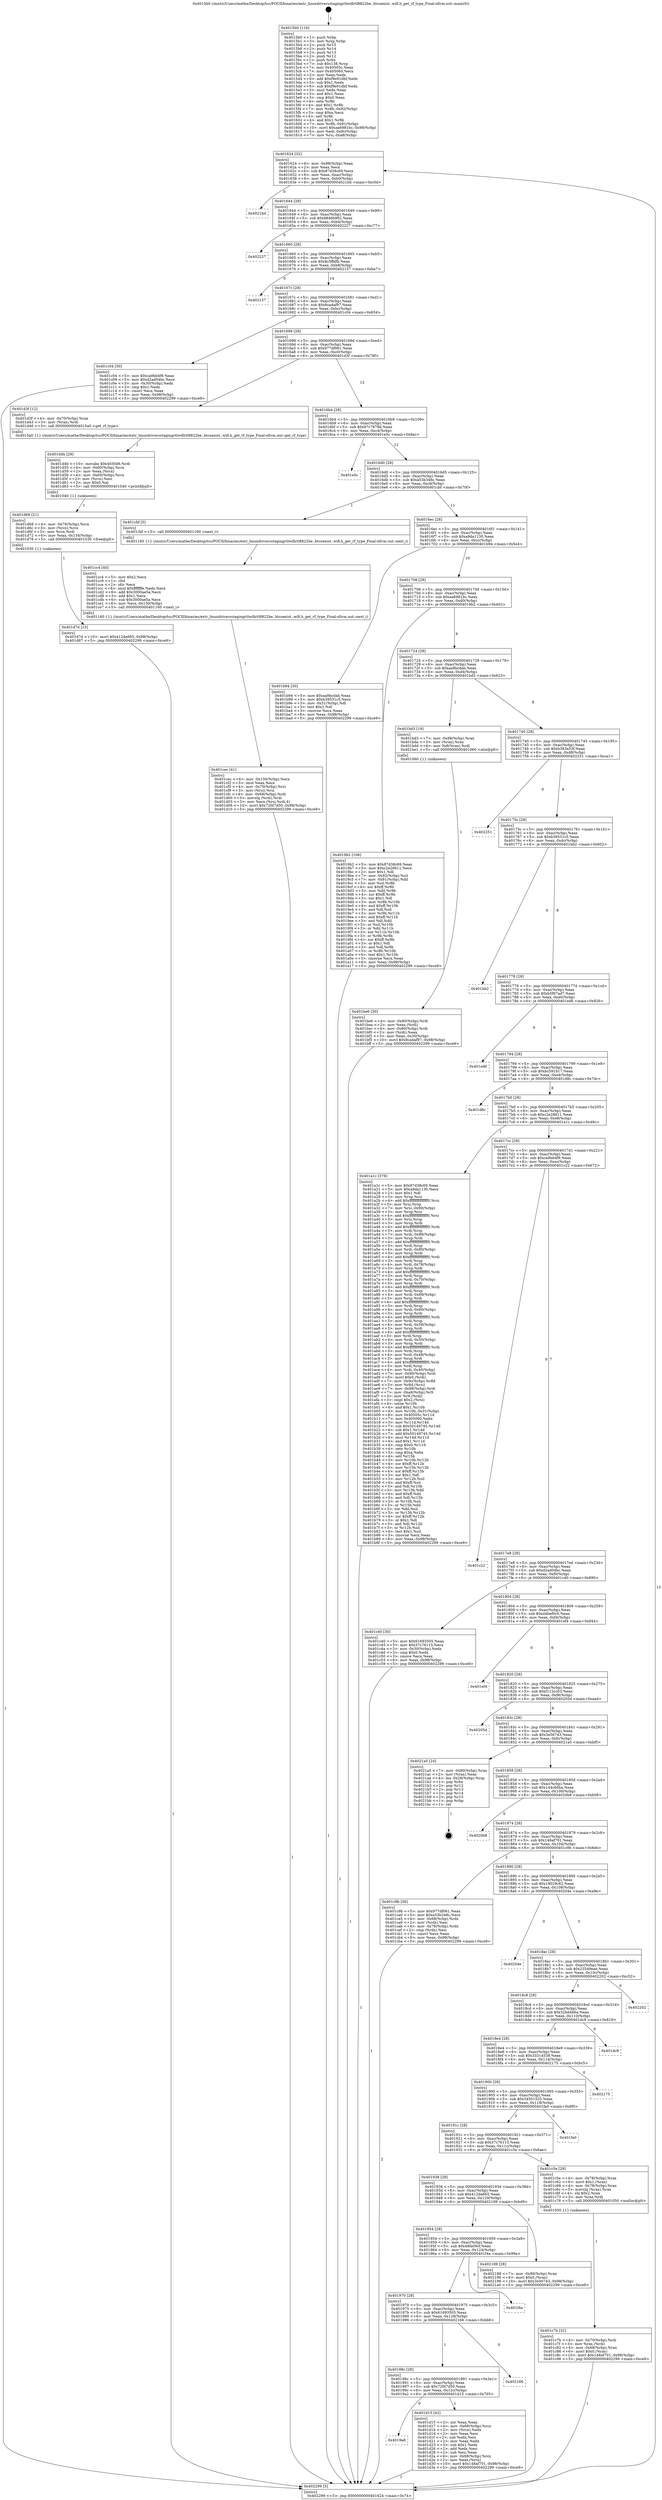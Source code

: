 digraph "0x4015b0" {
  label = "0x4015b0 (/mnt/c/Users/mathe/Desktop/tcc/POCII/binaries/extr_linuxdriversstagingrtlwifirtl8822be..btcoexist..wifi.h_get_rf_type_Final-ollvm.out::main(0))"
  labelloc = "t"
  node[shape=record]

  Entry [label="",width=0.3,height=0.3,shape=circle,fillcolor=black,style=filled]
  "0x401624" [label="{
     0x401624 [32]\l
     | [instrs]\l
     &nbsp;&nbsp;0x401624 \<+6\>: mov -0x98(%rbp),%eax\l
     &nbsp;&nbsp;0x40162a \<+2\>: mov %eax,%ecx\l
     &nbsp;&nbsp;0x40162c \<+6\>: sub $0x87d38c69,%ecx\l
     &nbsp;&nbsp;0x401632 \<+6\>: mov %eax,-0xac(%rbp)\l
     &nbsp;&nbsp;0x401638 \<+6\>: mov %ecx,-0xb0(%rbp)\l
     &nbsp;&nbsp;0x40163e \<+6\>: je 00000000004021bd \<main+0xc0d\>\l
  }"]
  "0x4021bd" [label="{
     0x4021bd\l
  }", style=dashed]
  "0x401644" [label="{
     0x401644 [28]\l
     | [instrs]\l
     &nbsp;&nbsp;0x401644 \<+5\>: jmp 0000000000401649 \<main+0x99\>\l
     &nbsp;&nbsp;0x401649 \<+6\>: mov -0xac(%rbp),%eax\l
     &nbsp;&nbsp;0x40164f \<+5\>: sub $0x8846b992,%eax\l
     &nbsp;&nbsp;0x401654 \<+6\>: mov %eax,-0xb4(%rbp)\l
     &nbsp;&nbsp;0x40165a \<+6\>: je 0000000000402227 \<main+0xc77\>\l
  }"]
  Exit [label="",width=0.3,height=0.3,shape=circle,fillcolor=black,style=filled,peripheries=2]
  "0x402227" [label="{
     0x402227\l
  }", style=dashed]
  "0x401660" [label="{
     0x401660 [28]\l
     | [instrs]\l
     &nbsp;&nbsp;0x401660 \<+5\>: jmp 0000000000401665 \<main+0xb5\>\l
     &nbsp;&nbsp;0x401665 \<+6\>: mov -0xac(%rbp),%eax\l
     &nbsp;&nbsp;0x40166b \<+5\>: sub $0x8c5ffdfb,%eax\l
     &nbsp;&nbsp;0x401670 \<+6\>: mov %eax,-0xb8(%rbp)\l
     &nbsp;&nbsp;0x401676 \<+6\>: je 0000000000402157 \<main+0xba7\>\l
  }"]
  "0x401d7d" [label="{
     0x401d7d [15]\l
     | [instrs]\l
     &nbsp;&nbsp;0x401d7d \<+10\>: movl $0x412da665,-0x98(%rbp)\l
     &nbsp;&nbsp;0x401d87 \<+5\>: jmp 0000000000402299 \<main+0xce9\>\l
  }"]
  "0x402157" [label="{
     0x402157\l
  }", style=dashed]
  "0x40167c" [label="{
     0x40167c [28]\l
     | [instrs]\l
     &nbsp;&nbsp;0x40167c \<+5\>: jmp 0000000000401681 \<main+0xd1\>\l
     &nbsp;&nbsp;0x401681 \<+6\>: mov -0xac(%rbp),%eax\l
     &nbsp;&nbsp;0x401687 \<+5\>: sub $0x8ca4af97,%eax\l
     &nbsp;&nbsp;0x40168c \<+6\>: mov %eax,-0xbc(%rbp)\l
     &nbsp;&nbsp;0x401692 \<+6\>: je 0000000000401c04 \<main+0x654\>\l
  }"]
  "0x401d68" [label="{
     0x401d68 [21]\l
     | [instrs]\l
     &nbsp;&nbsp;0x401d68 \<+4\>: mov -0x70(%rbp),%rcx\l
     &nbsp;&nbsp;0x401d6c \<+3\>: mov (%rcx),%rcx\l
     &nbsp;&nbsp;0x401d6f \<+3\>: mov %rcx,%rdi\l
     &nbsp;&nbsp;0x401d72 \<+6\>: mov %eax,-0x134(%rbp)\l
     &nbsp;&nbsp;0x401d78 \<+5\>: call 0000000000401030 \<free@plt\>\l
     | [calls]\l
     &nbsp;&nbsp;0x401030 \{1\} (unknown)\l
  }"]
  "0x401c04" [label="{
     0x401c04 [30]\l
     | [instrs]\l
     &nbsp;&nbsp;0x401c04 \<+5\>: mov $0xca9bb4f9,%eax\l
     &nbsp;&nbsp;0x401c09 \<+5\>: mov $0xd2ad04bc,%ecx\l
     &nbsp;&nbsp;0x401c0e \<+3\>: mov -0x30(%rbp),%edx\l
     &nbsp;&nbsp;0x401c11 \<+3\>: cmp $0x1,%edx\l
     &nbsp;&nbsp;0x401c14 \<+3\>: cmovl %ecx,%eax\l
     &nbsp;&nbsp;0x401c17 \<+6\>: mov %eax,-0x98(%rbp)\l
     &nbsp;&nbsp;0x401c1d \<+5\>: jmp 0000000000402299 \<main+0xce9\>\l
  }"]
  "0x401698" [label="{
     0x401698 [28]\l
     | [instrs]\l
     &nbsp;&nbsp;0x401698 \<+5\>: jmp 000000000040169d \<main+0xed\>\l
     &nbsp;&nbsp;0x40169d \<+6\>: mov -0xac(%rbp),%eax\l
     &nbsp;&nbsp;0x4016a3 \<+5\>: sub $0x977df061,%eax\l
     &nbsp;&nbsp;0x4016a8 \<+6\>: mov %eax,-0xc0(%rbp)\l
     &nbsp;&nbsp;0x4016ae \<+6\>: je 0000000000401d3f \<main+0x78f\>\l
  }"]
  "0x401d4b" [label="{
     0x401d4b [29]\l
     | [instrs]\l
     &nbsp;&nbsp;0x401d4b \<+10\>: movabs $0x4030d6,%rdi\l
     &nbsp;&nbsp;0x401d55 \<+4\>: mov -0x60(%rbp),%rcx\l
     &nbsp;&nbsp;0x401d59 \<+2\>: mov %eax,(%rcx)\l
     &nbsp;&nbsp;0x401d5b \<+4\>: mov -0x60(%rbp),%rcx\l
     &nbsp;&nbsp;0x401d5f \<+2\>: mov (%rcx),%esi\l
     &nbsp;&nbsp;0x401d61 \<+2\>: mov $0x0,%al\l
     &nbsp;&nbsp;0x401d63 \<+5\>: call 0000000000401040 \<printf@plt\>\l
     | [calls]\l
     &nbsp;&nbsp;0x401040 \{1\} (unknown)\l
  }"]
  "0x401d3f" [label="{
     0x401d3f [12]\l
     | [instrs]\l
     &nbsp;&nbsp;0x401d3f \<+4\>: mov -0x70(%rbp),%rax\l
     &nbsp;&nbsp;0x401d43 \<+3\>: mov (%rax),%rdi\l
     &nbsp;&nbsp;0x401d46 \<+5\>: call 00000000004015a0 \<get_rf_type\>\l
     | [calls]\l
     &nbsp;&nbsp;0x4015a0 \{1\} (/mnt/c/Users/mathe/Desktop/tcc/POCII/binaries/extr_linuxdriversstagingrtlwifirtl8822be..btcoexist..wifi.h_get_rf_type_Final-ollvm.out::get_rf_type)\l
  }"]
  "0x4016b4" [label="{
     0x4016b4 [28]\l
     | [instrs]\l
     &nbsp;&nbsp;0x4016b4 \<+5\>: jmp 00000000004016b9 \<main+0x109\>\l
     &nbsp;&nbsp;0x4016b9 \<+6\>: mov -0xac(%rbp),%eax\l
     &nbsp;&nbsp;0x4016bf \<+5\>: sub $0x97c7879d,%eax\l
     &nbsp;&nbsp;0x4016c4 \<+6\>: mov %eax,-0xc4(%rbp)\l
     &nbsp;&nbsp;0x4016ca \<+6\>: je 0000000000401e5c \<main+0x8ac\>\l
  }"]
  "0x4019a8" [label="{
     0x4019a8\l
  }", style=dashed]
  "0x401e5c" [label="{
     0x401e5c\l
  }", style=dashed]
  "0x4016d0" [label="{
     0x4016d0 [28]\l
     | [instrs]\l
     &nbsp;&nbsp;0x4016d0 \<+5\>: jmp 00000000004016d5 \<main+0x125\>\l
     &nbsp;&nbsp;0x4016d5 \<+6\>: mov -0xac(%rbp),%eax\l
     &nbsp;&nbsp;0x4016db \<+5\>: sub $0xa53b348c,%eax\l
     &nbsp;&nbsp;0x4016e0 \<+6\>: mov %eax,-0xc8(%rbp)\l
     &nbsp;&nbsp;0x4016e6 \<+6\>: je 0000000000401cbf \<main+0x70f\>\l
  }"]
  "0x401d15" [label="{
     0x401d15 [42]\l
     | [instrs]\l
     &nbsp;&nbsp;0x401d15 \<+2\>: xor %eax,%eax\l
     &nbsp;&nbsp;0x401d17 \<+4\>: mov -0x68(%rbp),%rcx\l
     &nbsp;&nbsp;0x401d1b \<+2\>: mov (%rcx),%edx\l
     &nbsp;&nbsp;0x401d1d \<+2\>: mov %eax,%esi\l
     &nbsp;&nbsp;0x401d1f \<+2\>: sub %edx,%esi\l
     &nbsp;&nbsp;0x401d21 \<+2\>: mov %eax,%edx\l
     &nbsp;&nbsp;0x401d23 \<+3\>: sub $0x1,%edx\l
     &nbsp;&nbsp;0x401d26 \<+2\>: add %edx,%esi\l
     &nbsp;&nbsp;0x401d28 \<+2\>: sub %esi,%eax\l
     &nbsp;&nbsp;0x401d2a \<+4\>: mov -0x68(%rbp),%rcx\l
     &nbsp;&nbsp;0x401d2e \<+2\>: mov %eax,(%rcx)\l
     &nbsp;&nbsp;0x401d30 \<+10\>: movl $0x148af701,-0x98(%rbp)\l
     &nbsp;&nbsp;0x401d3a \<+5\>: jmp 0000000000402299 \<main+0xce9\>\l
  }"]
  "0x401cbf" [label="{
     0x401cbf [5]\l
     | [instrs]\l
     &nbsp;&nbsp;0x401cbf \<+5\>: call 0000000000401160 \<next_i\>\l
     | [calls]\l
     &nbsp;&nbsp;0x401160 \{1\} (/mnt/c/Users/mathe/Desktop/tcc/POCII/binaries/extr_linuxdriversstagingrtlwifirtl8822be..btcoexist..wifi.h_get_rf_type_Final-ollvm.out::next_i)\l
  }"]
  "0x4016ec" [label="{
     0x4016ec [28]\l
     | [instrs]\l
     &nbsp;&nbsp;0x4016ec \<+5\>: jmp 00000000004016f1 \<main+0x141\>\l
     &nbsp;&nbsp;0x4016f1 \<+6\>: mov -0xac(%rbp),%eax\l
     &nbsp;&nbsp;0x4016f7 \<+5\>: sub $0xa9da1130,%eax\l
     &nbsp;&nbsp;0x4016fc \<+6\>: mov %eax,-0xcc(%rbp)\l
     &nbsp;&nbsp;0x401702 \<+6\>: je 0000000000401b94 \<main+0x5e4\>\l
  }"]
  "0x40198c" [label="{
     0x40198c [28]\l
     | [instrs]\l
     &nbsp;&nbsp;0x40198c \<+5\>: jmp 0000000000401991 \<main+0x3e1\>\l
     &nbsp;&nbsp;0x401991 \<+6\>: mov -0xac(%rbp),%eax\l
     &nbsp;&nbsp;0x401997 \<+5\>: sub $0x72fd7d50,%eax\l
     &nbsp;&nbsp;0x40199c \<+6\>: mov %eax,-0x12c(%rbp)\l
     &nbsp;&nbsp;0x4019a2 \<+6\>: je 0000000000401d15 \<main+0x765\>\l
  }"]
  "0x401b94" [label="{
     0x401b94 [30]\l
     | [instrs]\l
     &nbsp;&nbsp;0x401b94 \<+5\>: mov $0xaa9bcdab,%eax\l
     &nbsp;&nbsp;0x401b99 \<+5\>: mov $0xb39531c5,%ecx\l
     &nbsp;&nbsp;0x401b9e \<+3\>: mov -0x31(%rbp),%dl\l
     &nbsp;&nbsp;0x401ba1 \<+3\>: test $0x1,%dl\l
     &nbsp;&nbsp;0x401ba4 \<+3\>: cmovne %ecx,%eax\l
     &nbsp;&nbsp;0x401ba7 \<+6\>: mov %eax,-0x98(%rbp)\l
     &nbsp;&nbsp;0x401bad \<+5\>: jmp 0000000000402299 \<main+0xce9\>\l
  }"]
  "0x401708" [label="{
     0x401708 [28]\l
     | [instrs]\l
     &nbsp;&nbsp;0x401708 \<+5\>: jmp 000000000040170d \<main+0x15d\>\l
     &nbsp;&nbsp;0x40170d \<+6\>: mov -0xac(%rbp),%eax\l
     &nbsp;&nbsp;0x401713 \<+5\>: sub $0xaa6981bc,%eax\l
     &nbsp;&nbsp;0x401718 \<+6\>: mov %eax,-0xd0(%rbp)\l
     &nbsp;&nbsp;0x40171e \<+6\>: je 00000000004019b2 \<main+0x402\>\l
  }"]
  "0x402166" [label="{
     0x402166\l
  }", style=dashed]
  "0x4019b2" [label="{
     0x4019b2 [106]\l
     | [instrs]\l
     &nbsp;&nbsp;0x4019b2 \<+5\>: mov $0x87d38c69,%eax\l
     &nbsp;&nbsp;0x4019b7 \<+5\>: mov $0xc2e28611,%ecx\l
     &nbsp;&nbsp;0x4019bc \<+2\>: mov $0x1,%dl\l
     &nbsp;&nbsp;0x4019be \<+7\>: mov -0x92(%rbp),%sil\l
     &nbsp;&nbsp;0x4019c5 \<+7\>: mov -0x91(%rbp),%dil\l
     &nbsp;&nbsp;0x4019cc \<+3\>: mov %sil,%r8b\l
     &nbsp;&nbsp;0x4019cf \<+4\>: xor $0xff,%r8b\l
     &nbsp;&nbsp;0x4019d3 \<+3\>: mov %dil,%r9b\l
     &nbsp;&nbsp;0x4019d6 \<+4\>: xor $0xff,%r9b\l
     &nbsp;&nbsp;0x4019da \<+3\>: xor $0x1,%dl\l
     &nbsp;&nbsp;0x4019dd \<+3\>: mov %r8b,%r10b\l
     &nbsp;&nbsp;0x4019e0 \<+4\>: and $0xff,%r10b\l
     &nbsp;&nbsp;0x4019e4 \<+3\>: and %dl,%sil\l
     &nbsp;&nbsp;0x4019e7 \<+3\>: mov %r9b,%r11b\l
     &nbsp;&nbsp;0x4019ea \<+4\>: and $0xff,%r11b\l
     &nbsp;&nbsp;0x4019ee \<+3\>: and %dl,%dil\l
     &nbsp;&nbsp;0x4019f1 \<+3\>: or %sil,%r10b\l
     &nbsp;&nbsp;0x4019f4 \<+3\>: or %dil,%r11b\l
     &nbsp;&nbsp;0x4019f7 \<+3\>: xor %r11b,%r10b\l
     &nbsp;&nbsp;0x4019fa \<+3\>: or %r9b,%r8b\l
     &nbsp;&nbsp;0x4019fd \<+4\>: xor $0xff,%r8b\l
     &nbsp;&nbsp;0x401a01 \<+3\>: or $0x1,%dl\l
     &nbsp;&nbsp;0x401a04 \<+3\>: and %dl,%r8b\l
     &nbsp;&nbsp;0x401a07 \<+3\>: or %r8b,%r10b\l
     &nbsp;&nbsp;0x401a0a \<+4\>: test $0x1,%r10b\l
     &nbsp;&nbsp;0x401a0e \<+3\>: cmovne %ecx,%eax\l
     &nbsp;&nbsp;0x401a11 \<+6\>: mov %eax,-0x98(%rbp)\l
     &nbsp;&nbsp;0x401a17 \<+5\>: jmp 0000000000402299 \<main+0xce9\>\l
  }"]
  "0x401724" [label="{
     0x401724 [28]\l
     | [instrs]\l
     &nbsp;&nbsp;0x401724 \<+5\>: jmp 0000000000401729 \<main+0x179\>\l
     &nbsp;&nbsp;0x401729 \<+6\>: mov -0xac(%rbp),%eax\l
     &nbsp;&nbsp;0x40172f \<+5\>: sub $0xaa9bcdab,%eax\l
     &nbsp;&nbsp;0x401734 \<+6\>: mov %eax,-0xd4(%rbp)\l
     &nbsp;&nbsp;0x40173a \<+6\>: je 0000000000401bd3 \<main+0x623\>\l
  }"]
  "0x402299" [label="{
     0x402299 [5]\l
     | [instrs]\l
     &nbsp;&nbsp;0x402299 \<+5\>: jmp 0000000000401624 \<main+0x74\>\l
  }"]
  "0x4015b0" [label="{
     0x4015b0 [116]\l
     | [instrs]\l
     &nbsp;&nbsp;0x4015b0 \<+1\>: push %rbp\l
     &nbsp;&nbsp;0x4015b1 \<+3\>: mov %rsp,%rbp\l
     &nbsp;&nbsp;0x4015b4 \<+2\>: push %r15\l
     &nbsp;&nbsp;0x4015b6 \<+2\>: push %r14\l
     &nbsp;&nbsp;0x4015b8 \<+2\>: push %r13\l
     &nbsp;&nbsp;0x4015ba \<+2\>: push %r12\l
     &nbsp;&nbsp;0x4015bc \<+1\>: push %rbx\l
     &nbsp;&nbsp;0x4015bd \<+7\>: sub $0x138,%rsp\l
     &nbsp;&nbsp;0x4015c4 \<+7\>: mov 0x40505c,%eax\l
     &nbsp;&nbsp;0x4015cb \<+7\>: mov 0x405060,%ecx\l
     &nbsp;&nbsp;0x4015d2 \<+2\>: mov %eax,%edx\l
     &nbsp;&nbsp;0x4015d4 \<+6\>: add $0xf9e91dbf,%edx\l
     &nbsp;&nbsp;0x4015da \<+3\>: sub $0x1,%edx\l
     &nbsp;&nbsp;0x4015dd \<+6\>: sub $0xf9e91dbf,%edx\l
     &nbsp;&nbsp;0x4015e3 \<+3\>: imul %edx,%eax\l
     &nbsp;&nbsp;0x4015e6 \<+3\>: and $0x1,%eax\l
     &nbsp;&nbsp;0x4015e9 \<+3\>: cmp $0x0,%eax\l
     &nbsp;&nbsp;0x4015ec \<+4\>: sete %r8b\l
     &nbsp;&nbsp;0x4015f0 \<+4\>: and $0x1,%r8b\l
     &nbsp;&nbsp;0x4015f4 \<+7\>: mov %r8b,-0x92(%rbp)\l
     &nbsp;&nbsp;0x4015fb \<+3\>: cmp $0xa,%ecx\l
     &nbsp;&nbsp;0x4015fe \<+4\>: setl %r8b\l
     &nbsp;&nbsp;0x401602 \<+4\>: and $0x1,%r8b\l
     &nbsp;&nbsp;0x401606 \<+7\>: mov %r8b,-0x91(%rbp)\l
     &nbsp;&nbsp;0x40160d \<+10\>: movl $0xaa6981bc,-0x98(%rbp)\l
     &nbsp;&nbsp;0x401617 \<+6\>: mov %edi,-0x9c(%rbp)\l
     &nbsp;&nbsp;0x40161d \<+7\>: mov %rsi,-0xa8(%rbp)\l
  }"]
  "0x401970" [label="{
     0x401970 [28]\l
     | [instrs]\l
     &nbsp;&nbsp;0x401970 \<+5\>: jmp 0000000000401975 \<main+0x3c5\>\l
     &nbsp;&nbsp;0x401975 \<+6\>: mov -0xac(%rbp),%eax\l
     &nbsp;&nbsp;0x40197b \<+5\>: sub $0x61693505,%eax\l
     &nbsp;&nbsp;0x401980 \<+6\>: mov %eax,-0x128(%rbp)\l
     &nbsp;&nbsp;0x401986 \<+6\>: je 0000000000402166 \<main+0xbb6\>\l
  }"]
  "0x401bd3" [label="{
     0x401bd3 [19]\l
     | [instrs]\l
     &nbsp;&nbsp;0x401bd3 \<+7\>: mov -0x88(%rbp),%rax\l
     &nbsp;&nbsp;0x401bda \<+3\>: mov (%rax),%rax\l
     &nbsp;&nbsp;0x401bdd \<+4\>: mov 0x8(%rax),%rdi\l
     &nbsp;&nbsp;0x401be1 \<+5\>: call 0000000000401060 \<atoi@plt\>\l
     | [calls]\l
     &nbsp;&nbsp;0x401060 \{1\} (unknown)\l
  }"]
  "0x401740" [label="{
     0x401740 [28]\l
     | [instrs]\l
     &nbsp;&nbsp;0x401740 \<+5\>: jmp 0000000000401745 \<main+0x195\>\l
     &nbsp;&nbsp;0x401745 \<+6\>: mov -0xac(%rbp),%eax\l
     &nbsp;&nbsp;0x40174b \<+5\>: sub $0xb383a53f,%eax\l
     &nbsp;&nbsp;0x401750 \<+6\>: mov %eax,-0xd8(%rbp)\l
     &nbsp;&nbsp;0x401756 \<+6\>: je 0000000000402251 \<main+0xca1\>\l
  }"]
  "0x401f4a" [label="{
     0x401f4a\l
  }", style=dashed]
  "0x402251" [label="{
     0x402251\l
  }", style=dashed]
  "0x40175c" [label="{
     0x40175c [28]\l
     | [instrs]\l
     &nbsp;&nbsp;0x40175c \<+5\>: jmp 0000000000401761 \<main+0x1b1\>\l
     &nbsp;&nbsp;0x401761 \<+6\>: mov -0xac(%rbp),%eax\l
     &nbsp;&nbsp;0x401767 \<+5\>: sub $0xb39531c5,%eax\l
     &nbsp;&nbsp;0x40176c \<+6\>: mov %eax,-0xdc(%rbp)\l
     &nbsp;&nbsp;0x401772 \<+6\>: je 0000000000401bb2 \<main+0x602\>\l
  }"]
  "0x401954" [label="{
     0x401954 [28]\l
     | [instrs]\l
     &nbsp;&nbsp;0x401954 \<+5\>: jmp 0000000000401959 \<main+0x3a9\>\l
     &nbsp;&nbsp;0x401959 \<+6\>: mov -0xac(%rbp),%eax\l
     &nbsp;&nbsp;0x40195f \<+5\>: sub $0x48fa09cf,%eax\l
     &nbsp;&nbsp;0x401964 \<+6\>: mov %eax,-0x124(%rbp)\l
     &nbsp;&nbsp;0x40196a \<+6\>: je 0000000000401f4a \<main+0x99a\>\l
  }"]
  "0x401bb2" [label="{
     0x401bb2\l
  }", style=dashed]
  "0x401778" [label="{
     0x401778 [28]\l
     | [instrs]\l
     &nbsp;&nbsp;0x401778 \<+5\>: jmp 000000000040177d \<main+0x1cd\>\l
     &nbsp;&nbsp;0x40177d \<+6\>: mov -0xac(%rbp),%eax\l
     &nbsp;&nbsp;0x401783 \<+5\>: sub $0xb5f67ad7,%eax\l
     &nbsp;&nbsp;0x401788 \<+6\>: mov %eax,-0xe0(%rbp)\l
     &nbsp;&nbsp;0x40178e \<+6\>: je 0000000000401ed6 \<main+0x926\>\l
  }"]
  "0x402189" [label="{
     0x402189 [28]\l
     | [instrs]\l
     &nbsp;&nbsp;0x402189 \<+7\>: mov -0x90(%rbp),%rax\l
     &nbsp;&nbsp;0x402190 \<+6\>: movl $0x0,(%rax)\l
     &nbsp;&nbsp;0x402196 \<+10\>: movl $0x3e56743,-0x98(%rbp)\l
     &nbsp;&nbsp;0x4021a0 \<+5\>: jmp 0000000000402299 \<main+0xce9\>\l
  }"]
  "0x401ed6" [label="{
     0x401ed6\l
  }", style=dashed]
  "0x401794" [label="{
     0x401794 [28]\l
     | [instrs]\l
     &nbsp;&nbsp;0x401794 \<+5\>: jmp 0000000000401799 \<main+0x1e9\>\l
     &nbsp;&nbsp;0x401799 \<+6\>: mov -0xac(%rbp),%eax\l
     &nbsp;&nbsp;0x40179f \<+5\>: sub $0xbc591b17,%eax\l
     &nbsp;&nbsp;0x4017a4 \<+6\>: mov %eax,-0xe4(%rbp)\l
     &nbsp;&nbsp;0x4017aa \<+6\>: je 0000000000401d8c \<main+0x7dc\>\l
  }"]
  "0x401cec" [label="{
     0x401cec [41]\l
     | [instrs]\l
     &nbsp;&nbsp;0x401cec \<+6\>: mov -0x130(%rbp),%ecx\l
     &nbsp;&nbsp;0x401cf2 \<+3\>: imul %eax,%ecx\l
     &nbsp;&nbsp;0x401cf5 \<+4\>: mov -0x70(%rbp),%rsi\l
     &nbsp;&nbsp;0x401cf9 \<+3\>: mov (%rsi),%rsi\l
     &nbsp;&nbsp;0x401cfc \<+4\>: mov -0x68(%rbp),%rdi\l
     &nbsp;&nbsp;0x401d00 \<+3\>: movslq (%rdi),%rdi\l
     &nbsp;&nbsp;0x401d03 \<+3\>: mov %ecx,(%rsi,%rdi,4)\l
     &nbsp;&nbsp;0x401d06 \<+10\>: movl $0x72fd7d50,-0x98(%rbp)\l
     &nbsp;&nbsp;0x401d10 \<+5\>: jmp 0000000000402299 \<main+0xce9\>\l
  }"]
  "0x401d8c" [label="{
     0x401d8c\l
  }", style=dashed]
  "0x4017b0" [label="{
     0x4017b0 [28]\l
     | [instrs]\l
     &nbsp;&nbsp;0x4017b0 \<+5\>: jmp 00000000004017b5 \<main+0x205\>\l
     &nbsp;&nbsp;0x4017b5 \<+6\>: mov -0xac(%rbp),%eax\l
     &nbsp;&nbsp;0x4017bb \<+5\>: sub $0xc2e28611,%eax\l
     &nbsp;&nbsp;0x4017c0 \<+6\>: mov %eax,-0xe8(%rbp)\l
     &nbsp;&nbsp;0x4017c6 \<+6\>: je 0000000000401a1c \<main+0x46c\>\l
  }"]
  "0x401cc4" [label="{
     0x401cc4 [40]\l
     | [instrs]\l
     &nbsp;&nbsp;0x401cc4 \<+5\>: mov $0x2,%ecx\l
     &nbsp;&nbsp;0x401cc9 \<+1\>: cltd\l
     &nbsp;&nbsp;0x401cca \<+2\>: idiv %ecx\l
     &nbsp;&nbsp;0x401ccc \<+6\>: imul $0xfffffffe,%edx,%ecx\l
     &nbsp;&nbsp;0x401cd2 \<+6\>: add $0x3000ae5a,%ecx\l
     &nbsp;&nbsp;0x401cd8 \<+3\>: add $0x1,%ecx\l
     &nbsp;&nbsp;0x401cdb \<+6\>: sub $0x3000ae5a,%ecx\l
     &nbsp;&nbsp;0x401ce1 \<+6\>: mov %ecx,-0x130(%rbp)\l
     &nbsp;&nbsp;0x401ce7 \<+5\>: call 0000000000401160 \<next_i\>\l
     | [calls]\l
     &nbsp;&nbsp;0x401160 \{1\} (/mnt/c/Users/mathe/Desktop/tcc/POCII/binaries/extr_linuxdriversstagingrtlwifirtl8822be..btcoexist..wifi.h_get_rf_type_Final-ollvm.out::next_i)\l
  }"]
  "0x401a1c" [label="{
     0x401a1c [376]\l
     | [instrs]\l
     &nbsp;&nbsp;0x401a1c \<+5\>: mov $0x87d38c69,%eax\l
     &nbsp;&nbsp;0x401a21 \<+5\>: mov $0xa9da1130,%ecx\l
     &nbsp;&nbsp;0x401a26 \<+2\>: mov $0x1,%dl\l
     &nbsp;&nbsp;0x401a28 \<+3\>: mov %rsp,%rsi\l
     &nbsp;&nbsp;0x401a2b \<+4\>: add $0xfffffffffffffff0,%rsi\l
     &nbsp;&nbsp;0x401a2f \<+3\>: mov %rsi,%rsp\l
     &nbsp;&nbsp;0x401a32 \<+7\>: mov %rsi,-0x90(%rbp)\l
     &nbsp;&nbsp;0x401a39 \<+3\>: mov %rsp,%rsi\l
     &nbsp;&nbsp;0x401a3c \<+4\>: add $0xfffffffffffffff0,%rsi\l
     &nbsp;&nbsp;0x401a40 \<+3\>: mov %rsi,%rsp\l
     &nbsp;&nbsp;0x401a43 \<+3\>: mov %rsp,%rdi\l
     &nbsp;&nbsp;0x401a46 \<+4\>: add $0xfffffffffffffff0,%rdi\l
     &nbsp;&nbsp;0x401a4a \<+3\>: mov %rdi,%rsp\l
     &nbsp;&nbsp;0x401a4d \<+7\>: mov %rdi,-0x88(%rbp)\l
     &nbsp;&nbsp;0x401a54 \<+3\>: mov %rsp,%rdi\l
     &nbsp;&nbsp;0x401a57 \<+4\>: add $0xfffffffffffffff0,%rdi\l
     &nbsp;&nbsp;0x401a5b \<+3\>: mov %rdi,%rsp\l
     &nbsp;&nbsp;0x401a5e \<+4\>: mov %rdi,-0x80(%rbp)\l
     &nbsp;&nbsp;0x401a62 \<+3\>: mov %rsp,%rdi\l
     &nbsp;&nbsp;0x401a65 \<+4\>: add $0xfffffffffffffff0,%rdi\l
     &nbsp;&nbsp;0x401a69 \<+3\>: mov %rdi,%rsp\l
     &nbsp;&nbsp;0x401a6c \<+4\>: mov %rdi,-0x78(%rbp)\l
     &nbsp;&nbsp;0x401a70 \<+3\>: mov %rsp,%rdi\l
     &nbsp;&nbsp;0x401a73 \<+4\>: add $0xfffffffffffffff0,%rdi\l
     &nbsp;&nbsp;0x401a77 \<+3\>: mov %rdi,%rsp\l
     &nbsp;&nbsp;0x401a7a \<+4\>: mov %rdi,-0x70(%rbp)\l
     &nbsp;&nbsp;0x401a7e \<+3\>: mov %rsp,%rdi\l
     &nbsp;&nbsp;0x401a81 \<+4\>: add $0xfffffffffffffff0,%rdi\l
     &nbsp;&nbsp;0x401a85 \<+3\>: mov %rdi,%rsp\l
     &nbsp;&nbsp;0x401a88 \<+4\>: mov %rdi,-0x68(%rbp)\l
     &nbsp;&nbsp;0x401a8c \<+3\>: mov %rsp,%rdi\l
     &nbsp;&nbsp;0x401a8f \<+4\>: add $0xfffffffffffffff0,%rdi\l
     &nbsp;&nbsp;0x401a93 \<+3\>: mov %rdi,%rsp\l
     &nbsp;&nbsp;0x401a96 \<+4\>: mov %rdi,-0x60(%rbp)\l
     &nbsp;&nbsp;0x401a9a \<+3\>: mov %rsp,%rdi\l
     &nbsp;&nbsp;0x401a9d \<+4\>: add $0xfffffffffffffff0,%rdi\l
     &nbsp;&nbsp;0x401aa1 \<+3\>: mov %rdi,%rsp\l
     &nbsp;&nbsp;0x401aa4 \<+4\>: mov %rdi,-0x58(%rbp)\l
     &nbsp;&nbsp;0x401aa8 \<+3\>: mov %rsp,%rdi\l
     &nbsp;&nbsp;0x401aab \<+4\>: add $0xfffffffffffffff0,%rdi\l
     &nbsp;&nbsp;0x401aaf \<+3\>: mov %rdi,%rsp\l
     &nbsp;&nbsp;0x401ab2 \<+4\>: mov %rdi,-0x50(%rbp)\l
     &nbsp;&nbsp;0x401ab6 \<+3\>: mov %rsp,%rdi\l
     &nbsp;&nbsp;0x401ab9 \<+4\>: add $0xfffffffffffffff0,%rdi\l
     &nbsp;&nbsp;0x401abd \<+3\>: mov %rdi,%rsp\l
     &nbsp;&nbsp;0x401ac0 \<+4\>: mov %rdi,-0x48(%rbp)\l
     &nbsp;&nbsp;0x401ac4 \<+3\>: mov %rsp,%rdi\l
     &nbsp;&nbsp;0x401ac7 \<+4\>: add $0xfffffffffffffff0,%rdi\l
     &nbsp;&nbsp;0x401acb \<+3\>: mov %rdi,%rsp\l
     &nbsp;&nbsp;0x401ace \<+4\>: mov %rdi,-0x40(%rbp)\l
     &nbsp;&nbsp;0x401ad2 \<+7\>: mov -0x90(%rbp),%rdi\l
     &nbsp;&nbsp;0x401ad9 \<+6\>: movl $0x0,(%rdi)\l
     &nbsp;&nbsp;0x401adf \<+7\>: mov -0x9c(%rbp),%r8d\l
     &nbsp;&nbsp;0x401ae6 \<+3\>: mov %r8d,(%rsi)\l
     &nbsp;&nbsp;0x401ae9 \<+7\>: mov -0x88(%rbp),%rdi\l
     &nbsp;&nbsp;0x401af0 \<+7\>: mov -0xa8(%rbp),%r9\l
     &nbsp;&nbsp;0x401af7 \<+3\>: mov %r9,(%rdi)\l
     &nbsp;&nbsp;0x401afa \<+3\>: cmpl $0x2,(%rsi)\l
     &nbsp;&nbsp;0x401afd \<+4\>: setne %r10b\l
     &nbsp;&nbsp;0x401b01 \<+4\>: and $0x1,%r10b\l
     &nbsp;&nbsp;0x401b05 \<+4\>: mov %r10b,-0x31(%rbp)\l
     &nbsp;&nbsp;0x401b09 \<+8\>: mov 0x40505c,%r11d\l
     &nbsp;&nbsp;0x401b11 \<+7\>: mov 0x405060,%ebx\l
     &nbsp;&nbsp;0x401b18 \<+3\>: mov %r11d,%r14d\l
     &nbsp;&nbsp;0x401b1b \<+7\>: sub $0x50149745,%r14d\l
     &nbsp;&nbsp;0x401b22 \<+4\>: sub $0x1,%r14d\l
     &nbsp;&nbsp;0x401b26 \<+7\>: add $0x50149745,%r14d\l
     &nbsp;&nbsp;0x401b2d \<+4\>: imul %r14d,%r11d\l
     &nbsp;&nbsp;0x401b31 \<+4\>: and $0x1,%r11d\l
     &nbsp;&nbsp;0x401b35 \<+4\>: cmp $0x0,%r11d\l
     &nbsp;&nbsp;0x401b39 \<+4\>: sete %r10b\l
     &nbsp;&nbsp;0x401b3d \<+3\>: cmp $0xa,%ebx\l
     &nbsp;&nbsp;0x401b40 \<+4\>: setl %r15b\l
     &nbsp;&nbsp;0x401b44 \<+3\>: mov %r10b,%r12b\l
     &nbsp;&nbsp;0x401b47 \<+4\>: xor $0xff,%r12b\l
     &nbsp;&nbsp;0x401b4b \<+3\>: mov %r15b,%r13b\l
     &nbsp;&nbsp;0x401b4e \<+4\>: xor $0xff,%r13b\l
     &nbsp;&nbsp;0x401b52 \<+3\>: xor $0x1,%dl\l
     &nbsp;&nbsp;0x401b55 \<+3\>: mov %r12b,%sil\l
     &nbsp;&nbsp;0x401b58 \<+4\>: and $0xff,%sil\l
     &nbsp;&nbsp;0x401b5c \<+3\>: and %dl,%r10b\l
     &nbsp;&nbsp;0x401b5f \<+3\>: mov %r13b,%dil\l
     &nbsp;&nbsp;0x401b62 \<+4\>: and $0xff,%dil\l
     &nbsp;&nbsp;0x401b66 \<+3\>: and %dl,%r15b\l
     &nbsp;&nbsp;0x401b69 \<+3\>: or %r10b,%sil\l
     &nbsp;&nbsp;0x401b6c \<+3\>: or %r15b,%dil\l
     &nbsp;&nbsp;0x401b6f \<+3\>: xor %dil,%sil\l
     &nbsp;&nbsp;0x401b72 \<+3\>: or %r13b,%r12b\l
     &nbsp;&nbsp;0x401b75 \<+4\>: xor $0xff,%r12b\l
     &nbsp;&nbsp;0x401b79 \<+3\>: or $0x1,%dl\l
     &nbsp;&nbsp;0x401b7c \<+3\>: and %dl,%r12b\l
     &nbsp;&nbsp;0x401b7f \<+3\>: or %r12b,%sil\l
     &nbsp;&nbsp;0x401b82 \<+4\>: test $0x1,%sil\l
     &nbsp;&nbsp;0x401b86 \<+3\>: cmovne %ecx,%eax\l
     &nbsp;&nbsp;0x401b89 \<+6\>: mov %eax,-0x98(%rbp)\l
     &nbsp;&nbsp;0x401b8f \<+5\>: jmp 0000000000402299 \<main+0xce9\>\l
  }"]
  "0x4017cc" [label="{
     0x4017cc [28]\l
     | [instrs]\l
     &nbsp;&nbsp;0x4017cc \<+5\>: jmp 00000000004017d1 \<main+0x221\>\l
     &nbsp;&nbsp;0x4017d1 \<+6\>: mov -0xac(%rbp),%eax\l
     &nbsp;&nbsp;0x4017d7 \<+5\>: sub $0xca9bb4f9,%eax\l
     &nbsp;&nbsp;0x4017dc \<+6\>: mov %eax,-0xec(%rbp)\l
     &nbsp;&nbsp;0x4017e2 \<+6\>: je 0000000000401c22 \<main+0x672\>\l
  }"]
  "0x401c7b" [label="{
     0x401c7b [32]\l
     | [instrs]\l
     &nbsp;&nbsp;0x401c7b \<+4\>: mov -0x70(%rbp),%rdi\l
     &nbsp;&nbsp;0x401c7f \<+3\>: mov %rax,(%rdi)\l
     &nbsp;&nbsp;0x401c82 \<+4\>: mov -0x68(%rbp),%rax\l
     &nbsp;&nbsp;0x401c86 \<+6\>: movl $0x0,(%rax)\l
     &nbsp;&nbsp;0x401c8c \<+10\>: movl $0x148af701,-0x98(%rbp)\l
     &nbsp;&nbsp;0x401c96 \<+5\>: jmp 0000000000402299 \<main+0xce9\>\l
  }"]
  "0x401be6" [label="{
     0x401be6 [30]\l
     | [instrs]\l
     &nbsp;&nbsp;0x401be6 \<+4\>: mov -0x80(%rbp),%rdi\l
     &nbsp;&nbsp;0x401bea \<+2\>: mov %eax,(%rdi)\l
     &nbsp;&nbsp;0x401bec \<+4\>: mov -0x80(%rbp),%rdi\l
     &nbsp;&nbsp;0x401bf0 \<+2\>: mov (%rdi),%eax\l
     &nbsp;&nbsp;0x401bf2 \<+3\>: mov %eax,-0x30(%rbp)\l
     &nbsp;&nbsp;0x401bf5 \<+10\>: movl $0x8ca4af97,-0x98(%rbp)\l
     &nbsp;&nbsp;0x401bff \<+5\>: jmp 0000000000402299 \<main+0xce9\>\l
  }"]
  "0x401938" [label="{
     0x401938 [28]\l
     | [instrs]\l
     &nbsp;&nbsp;0x401938 \<+5\>: jmp 000000000040193d \<main+0x38d\>\l
     &nbsp;&nbsp;0x40193d \<+6\>: mov -0xac(%rbp),%eax\l
     &nbsp;&nbsp;0x401943 \<+5\>: sub $0x412da665,%eax\l
     &nbsp;&nbsp;0x401948 \<+6\>: mov %eax,-0x120(%rbp)\l
     &nbsp;&nbsp;0x40194e \<+6\>: je 0000000000402189 \<main+0xbd9\>\l
  }"]
  "0x401c22" [label="{
     0x401c22\l
  }", style=dashed]
  "0x4017e8" [label="{
     0x4017e8 [28]\l
     | [instrs]\l
     &nbsp;&nbsp;0x4017e8 \<+5\>: jmp 00000000004017ed \<main+0x23d\>\l
     &nbsp;&nbsp;0x4017ed \<+6\>: mov -0xac(%rbp),%eax\l
     &nbsp;&nbsp;0x4017f3 \<+5\>: sub $0xd2ad04bc,%eax\l
     &nbsp;&nbsp;0x4017f8 \<+6\>: mov %eax,-0xf0(%rbp)\l
     &nbsp;&nbsp;0x4017fe \<+6\>: je 0000000000401c40 \<main+0x690\>\l
  }"]
  "0x401c5e" [label="{
     0x401c5e [29]\l
     | [instrs]\l
     &nbsp;&nbsp;0x401c5e \<+4\>: mov -0x78(%rbp),%rax\l
     &nbsp;&nbsp;0x401c62 \<+6\>: movl $0x1,(%rax)\l
     &nbsp;&nbsp;0x401c68 \<+4\>: mov -0x78(%rbp),%rax\l
     &nbsp;&nbsp;0x401c6c \<+3\>: movslq (%rax),%rax\l
     &nbsp;&nbsp;0x401c6f \<+4\>: shl $0x2,%rax\l
     &nbsp;&nbsp;0x401c73 \<+3\>: mov %rax,%rdi\l
     &nbsp;&nbsp;0x401c76 \<+5\>: call 0000000000401050 \<malloc@plt\>\l
     | [calls]\l
     &nbsp;&nbsp;0x401050 \{1\} (unknown)\l
  }"]
  "0x401c40" [label="{
     0x401c40 [30]\l
     | [instrs]\l
     &nbsp;&nbsp;0x401c40 \<+5\>: mov $0x61693505,%eax\l
     &nbsp;&nbsp;0x401c45 \<+5\>: mov $0x37c76115,%ecx\l
     &nbsp;&nbsp;0x401c4a \<+3\>: mov -0x30(%rbp),%edx\l
     &nbsp;&nbsp;0x401c4d \<+3\>: cmp $0x0,%edx\l
     &nbsp;&nbsp;0x401c50 \<+3\>: cmove %ecx,%eax\l
     &nbsp;&nbsp;0x401c53 \<+6\>: mov %eax,-0x98(%rbp)\l
     &nbsp;&nbsp;0x401c59 \<+5\>: jmp 0000000000402299 \<main+0xce9\>\l
  }"]
  "0x401804" [label="{
     0x401804 [28]\l
     | [instrs]\l
     &nbsp;&nbsp;0x401804 \<+5\>: jmp 0000000000401809 \<main+0x259\>\l
     &nbsp;&nbsp;0x401809 \<+6\>: mov -0xac(%rbp),%eax\l
     &nbsp;&nbsp;0x40180f \<+5\>: sub $0xd4bef0c0,%eax\l
     &nbsp;&nbsp;0x401814 \<+6\>: mov %eax,-0xf4(%rbp)\l
     &nbsp;&nbsp;0x40181a \<+6\>: je 0000000000401ef4 \<main+0x944\>\l
  }"]
  "0x40191c" [label="{
     0x40191c [28]\l
     | [instrs]\l
     &nbsp;&nbsp;0x40191c \<+5\>: jmp 0000000000401921 \<main+0x371\>\l
     &nbsp;&nbsp;0x401921 \<+6\>: mov -0xac(%rbp),%eax\l
     &nbsp;&nbsp;0x401927 \<+5\>: sub $0x37c76115,%eax\l
     &nbsp;&nbsp;0x40192c \<+6\>: mov %eax,-0x11c(%rbp)\l
     &nbsp;&nbsp;0x401932 \<+6\>: je 0000000000401c5e \<main+0x6ae\>\l
  }"]
  "0x401ef4" [label="{
     0x401ef4\l
  }", style=dashed]
  "0x401820" [label="{
     0x401820 [28]\l
     | [instrs]\l
     &nbsp;&nbsp;0x401820 \<+5\>: jmp 0000000000401825 \<main+0x275\>\l
     &nbsp;&nbsp;0x401825 \<+6\>: mov -0xac(%rbp),%eax\l
     &nbsp;&nbsp;0x40182b \<+5\>: sub $0xf112cc03,%eax\l
     &nbsp;&nbsp;0x401830 \<+6\>: mov %eax,-0xf8(%rbp)\l
     &nbsp;&nbsp;0x401836 \<+6\>: je 000000000040205d \<main+0xaad\>\l
  }"]
  "0x401fa0" [label="{
     0x401fa0\l
  }", style=dashed]
  "0x40205d" [label="{
     0x40205d\l
  }", style=dashed]
  "0x40183c" [label="{
     0x40183c [28]\l
     | [instrs]\l
     &nbsp;&nbsp;0x40183c \<+5\>: jmp 0000000000401841 \<main+0x291\>\l
     &nbsp;&nbsp;0x401841 \<+6\>: mov -0xac(%rbp),%eax\l
     &nbsp;&nbsp;0x401847 \<+5\>: sub $0x3e56743,%eax\l
     &nbsp;&nbsp;0x40184c \<+6\>: mov %eax,-0xfc(%rbp)\l
     &nbsp;&nbsp;0x401852 \<+6\>: je 00000000004021a5 \<main+0xbf5\>\l
  }"]
  "0x401900" [label="{
     0x401900 [28]\l
     | [instrs]\l
     &nbsp;&nbsp;0x401900 \<+5\>: jmp 0000000000401905 \<main+0x355\>\l
     &nbsp;&nbsp;0x401905 \<+6\>: mov -0xac(%rbp),%eax\l
     &nbsp;&nbsp;0x40190b \<+5\>: sub $0x34501525,%eax\l
     &nbsp;&nbsp;0x401910 \<+6\>: mov %eax,-0x118(%rbp)\l
     &nbsp;&nbsp;0x401916 \<+6\>: je 0000000000401fa0 \<main+0x9f0\>\l
  }"]
  "0x4021a5" [label="{
     0x4021a5 [24]\l
     | [instrs]\l
     &nbsp;&nbsp;0x4021a5 \<+7\>: mov -0x90(%rbp),%rax\l
     &nbsp;&nbsp;0x4021ac \<+2\>: mov (%rax),%eax\l
     &nbsp;&nbsp;0x4021ae \<+4\>: lea -0x28(%rbp),%rsp\l
     &nbsp;&nbsp;0x4021b2 \<+1\>: pop %rbx\l
     &nbsp;&nbsp;0x4021b3 \<+2\>: pop %r12\l
     &nbsp;&nbsp;0x4021b5 \<+2\>: pop %r13\l
     &nbsp;&nbsp;0x4021b7 \<+2\>: pop %r14\l
     &nbsp;&nbsp;0x4021b9 \<+2\>: pop %r15\l
     &nbsp;&nbsp;0x4021bb \<+1\>: pop %rbp\l
     &nbsp;&nbsp;0x4021bc \<+1\>: ret\l
  }"]
  "0x401858" [label="{
     0x401858 [28]\l
     | [instrs]\l
     &nbsp;&nbsp;0x401858 \<+5\>: jmp 000000000040185d \<main+0x2ad\>\l
     &nbsp;&nbsp;0x40185d \<+6\>: mov -0xac(%rbp),%eax\l
     &nbsp;&nbsp;0x401863 \<+5\>: sub $0x144c66ba,%eax\l
     &nbsp;&nbsp;0x401868 \<+6\>: mov %eax,-0x100(%rbp)\l
     &nbsp;&nbsp;0x40186e \<+6\>: je 00000000004020b8 \<main+0xb08\>\l
  }"]
  "0x402175" [label="{
     0x402175\l
  }", style=dashed]
  "0x4020b8" [label="{
     0x4020b8\l
  }", style=dashed]
  "0x401874" [label="{
     0x401874 [28]\l
     | [instrs]\l
     &nbsp;&nbsp;0x401874 \<+5\>: jmp 0000000000401879 \<main+0x2c9\>\l
     &nbsp;&nbsp;0x401879 \<+6\>: mov -0xac(%rbp),%eax\l
     &nbsp;&nbsp;0x40187f \<+5\>: sub $0x148af701,%eax\l
     &nbsp;&nbsp;0x401884 \<+6\>: mov %eax,-0x104(%rbp)\l
     &nbsp;&nbsp;0x40188a \<+6\>: je 0000000000401c9b \<main+0x6eb\>\l
  }"]
  "0x4018e4" [label="{
     0x4018e4 [28]\l
     | [instrs]\l
     &nbsp;&nbsp;0x4018e4 \<+5\>: jmp 00000000004018e9 \<main+0x339\>\l
     &nbsp;&nbsp;0x4018e9 \<+6\>: mov -0xac(%rbp),%eax\l
     &nbsp;&nbsp;0x4018ef \<+5\>: sub $0x33314538,%eax\l
     &nbsp;&nbsp;0x4018f4 \<+6\>: mov %eax,-0x114(%rbp)\l
     &nbsp;&nbsp;0x4018fa \<+6\>: je 0000000000402175 \<main+0xbc5\>\l
  }"]
  "0x401c9b" [label="{
     0x401c9b [36]\l
     | [instrs]\l
     &nbsp;&nbsp;0x401c9b \<+5\>: mov $0x977df061,%eax\l
     &nbsp;&nbsp;0x401ca0 \<+5\>: mov $0xa53b348c,%ecx\l
     &nbsp;&nbsp;0x401ca5 \<+4\>: mov -0x68(%rbp),%rdx\l
     &nbsp;&nbsp;0x401ca9 \<+2\>: mov (%rdx),%esi\l
     &nbsp;&nbsp;0x401cab \<+4\>: mov -0x78(%rbp),%rdx\l
     &nbsp;&nbsp;0x401caf \<+2\>: cmp (%rdx),%esi\l
     &nbsp;&nbsp;0x401cb1 \<+3\>: cmovl %ecx,%eax\l
     &nbsp;&nbsp;0x401cb4 \<+6\>: mov %eax,-0x98(%rbp)\l
     &nbsp;&nbsp;0x401cba \<+5\>: jmp 0000000000402299 \<main+0xce9\>\l
  }"]
  "0x401890" [label="{
     0x401890 [28]\l
     | [instrs]\l
     &nbsp;&nbsp;0x401890 \<+5\>: jmp 0000000000401895 \<main+0x2e5\>\l
     &nbsp;&nbsp;0x401895 \<+6\>: mov -0xac(%rbp),%eax\l
     &nbsp;&nbsp;0x40189b \<+5\>: sub $0x19029c62,%eax\l
     &nbsp;&nbsp;0x4018a0 \<+6\>: mov %eax,-0x108(%rbp)\l
     &nbsp;&nbsp;0x4018a6 \<+6\>: je 000000000040204e \<main+0xa9e\>\l
  }"]
  "0x401dc9" [label="{
     0x401dc9\l
  }", style=dashed]
  "0x40204e" [label="{
     0x40204e\l
  }", style=dashed]
  "0x4018ac" [label="{
     0x4018ac [28]\l
     | [instrs]\l
     &nbsp;&nbsp;0x4018ac \<+5\>: jmp 00000000004018b1 \<main+0x301\>\l
     &nbsp;&nbsp;0x4018b1 \<+6\>: mov -0xac(%rbp),%eax\l
     &nbsp;&nbsp;0x4018b7 \<+5\>: sub $0x23549eae,%eax\l
     &nbsp;&nbsp;0x4018bc \<+6\>: mov %eax,-0x10c(%rbp)\l
     &nbsp;&nbsp;0x4018c2 \<+6\>: je 0000000000402202 \<main+0xc52\>\l
  }"]
  "0x4018c8" [label="{
     0x4018c8 [28]\l
     | [instrs]\l
     &nbsp;&nbsp;0x4018c8 \<+5\>: jmp 00000000004018cd \<main+0x31d\>\l
     &nbsp;&nbsp;0x4018cd \<+6\>: mov -0xac(%rbp),%eax\l
     &nbsp;&nbsp;0x4018d3 \<+5\>: sub $0x32bd4b6a,%eax\l
     &nbsp;&nbsp;0x4018d8 \<+6\>: mov %eax,-0x110(%rbp)\l
     &nbsp;&nbsp;0x4018de \<+6\>: je 0000000000401dc9 \<main+0x819\>\l
  }"]
  "0x402202" [label="{
     0x402202\l
  }", style=dashed]
  Entry -> "0x4015b0" [label=" 1"]
  "0x401624" -> "0x4021bd" [label=" 0"]
  "0x401624" -> "0x401644" [label=" 14"]
  "0x4021a5" -> Exit [label=" 1"]
  "0x401644" -> "0x402227" [label=" 0"]
  "0x401644" -> "0x401660" [label=" 14"]
  "0x402189" -> "0x402299" [label=" 1"]
  "0x401660" -> "0x402157" [label=" 0"]
  "0x401660" -> "0x40167c" [label=" 14"]
  "0x401d7d" -> "0x402299" [label=" 1"]
  "0x40167c" -> "0x401c04" [label=" 1"]
  "0x40167c" -> "0x401698" [label=" 13"]
  "0x401d68" -> "0x401d7d" [label=" 1"]
  "0x401698" -> "0x401d3f" [label=" 1"]
  "0x401698" -> "0x4016b4" [label=" 12"]
  "0x401d4b" -> "0x401d68" [label=" 1"]
  "0x4016b4" -> "0x401e5c" [label=" 0"]
  "0x4016b4" -> "0x4016d0" [label=" 12"]
  "0x401d3f" -> "0x401d4b" [label=" 1"]
  "0x4016d0" -> "0x401cbf" [label=" 1"]
  "0x4016d0" -> "0x4016ec" [label=" 11"]
  "0x401d15" -> "0x402299" [label=" 1"]
  "0x4016ec" -> "0x401b94" [label=" 1"]
  "0x4016ec" -> "0x401708" [label=" 10"]
  "0x40198c" -> "0x401d15" [label=" 1"]
  "0x401708" -> "0x4019b2" [label=" 1"]
  "0x401708" -> "0x401724" [label=" 9"]
  "0x4019b2" -> "0x402299" [label=" 1"]
  "0x4015b0" -> "0x401624" [label=" 1"]
  "0x402299" -> "0x401624" [label=" 13"]
  "0x40198c" -> "0x4019a8" [label=" 0"]
  "0x401724" -> "0x401bd3" [label=" 1"]
  "0x401724" -> "0x401740" [label=" 8"]
  "0x401970" -> "0x402166" [label=" 0"]
  "0x401740" -> "0x402251" [label=" 0"]
  "0x401740" -> "0x40175c" [label=" 8"]
  "0x401970" -> "0x40198c" [label=" 1"]
  "0x40175c" -> "0x401bb2" [label=" 0"]
  "0x40175c" -> "0x401778" [label=" 8"]
  "0x401954" -> "0x401f4a" [label=" 0"]
  "0x401778" -> "0x401ed6" [label=" 0"]
  "0x401778" -> "0x401794" [label=" 8"]
  "0x401954" -> "0x401970" [label=" 1"]
  "0x401794" -> "0x401d8c" [label=" 0"]
  "0x401794" -> "0x4017b0" [label=" 8"]
  "0x401938" -> "0x402189" [label=" 1"]
  "0x4017b0" -> "0x401a1c" [label=" 1"]
  "0x4017b0" -> "0x4017cc" [label=" 7"]
  "0x401938" -> "0x401954" [label=" 1"]
  "0x401a1c" -> "0x402299" [label=" 1"]
  "0x401b94" -> "0x402299" [label=" 1"]
  "0x401bd3" -> "0x401be6" [label=" 1"]
  "0x401be6" -> "0x402299" [label=" 1"]
  "0x401c04" -> "0x402299" [label=" 1"]
  "0x401cec" -> "0x402299" [label=" 1"]
  "0x4017cc" -> "0x401c22" [label=" 0"]
  "0x4017cc" -> "0x4017e8" [label=" 7"]
  "0x401cc4" -> "0x401cec" [label=" 1"]
  "0x4017e8" -> "0x401c40" [label=" 1"]
  "0x4017e8" -> "0x401804" [label=" 6"]
  "0x401c40" -> "0x402299" [label=" 1"]
  "0x401cbf" -> "0x401cc4" [label=" 1"]
  "0x401804" -> "0x401ef4" [label=" 0"]
  "0x401804" -> "0x401820" [label=" 6"]
  "0x401c7b" -> "0x402299" [label=" 1"]
  "0x401820" -> "0x40205d" [label=" 0"]
  "0x401820" -> "0x40183c" [label=" 6"]
  "0x401c5e" -> "0x401c7b" [label=" 1"]
  "0x40183c" -> "0x4021a5" [label=" 1"]
  "0x40183c" -> "0x401858" [label=" 5"]
  "0x40191c" -> "0x401c5e" [label=" 1"]
  "0x401858" -> "0x4020b8" [label=" 0"]
  "0x401858" -> "0x401874" [label=" 5"]
  "0x401c9b" -> "0x402299" [label=" 2"]
  "0x401874" -> "0x401c9b" [label=" 2"]
  "0x401874" -> "0x401890" [label=" 3"]
  "0x401900" -> "0x401fa0" [label=" 0"]
  "0x401890" -> "0x40204e" [label=" 0"]
  "0x401890" -> "0x4018ac" [label=" 3"]
  "0x40191c" -> "0x401938" [label=" 2"]
  "0x4018ac" -> "0x402202" [label=" 0"]
  "0x4018ac" -> "0x4018c8" [label=" 3"]
  "0x4018e4" -> "0x401900" [label=" 3"]
  "0x4018c8" -> "0x401dc9" [label=" 0"]
  "0x4018c8" -> "0x4018e4" [label=" 3"]
  "0x401900" -> "0x40191c" [label=" 3"]
  "0x4018e4" -> "0x402175" [label=" 0"]
}
